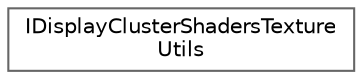 digraph "Graphical Class Hierarchy"
{
 // INTERACTIVE_SVG=YES
 // LATEX_PDF_SIZE
  bgcolor="transparent";
  edge [fontname=Helvetica,fontsize=10,labelfontname=Helvetica,labelfontsize=10];
  node [fontname=Helvetica,fontsize=10,shape=box,height=0.2,width=0.4];
  rankdir="LR";
  Node0 [id="Node000000",label="IDisplayClusterShadersTexture\lUtils",height=0.2,width=0.4,color="grey40", fillcolor="white", style="filled",URL="$df/dca/classIDisplayClusterShadersTextureUtils.html",tooltip="Auxiliary Texture utils class for nDisplay."];
}
